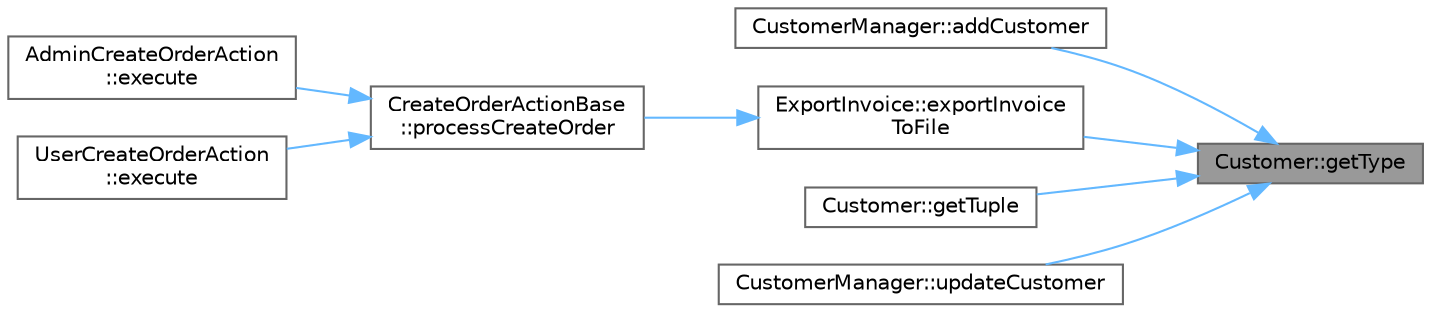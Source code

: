 digraph "Customer::getType"
{
 // LATEX_PDF_SIZE
  bgcolor="transparent";
  edge [fontname=Helvetica,fontsize=10,labelfontname=Helvetica,labelfontsize=10];
  node [fontname=Helvetica,fontsize=10,shape=box,height=0.2,width=0.4];
  rankdir="RL";
  Node1 [id="Node000001",label="Customer::getType",height=0.2,width=0.4,color="gray40", fillcolor="grey60", style="filled", fontcolor="black",tooltip="Lấy loại khách hàng dưới dạng chuỗi."];
  Node1 -> Node2 [id="edge1_Node000001_Node000002",dir="back",color="steelblue1",style="solid",tooltip=" "];
  Node2 [id="Node000002",label="CustomerManager::addCustomer",height=0.2,width=0.4,color="grey40", fillcolor="white", style="filled",URL="$class_customer_manager.html#a82ed10bf7fe5bf0c7b04ae65a99edcd6",tooltip="Thêm một khách hàng mới vào cơ sở dữ liệu."];
  Node1 -> Node3 [id="edge2_Node000001_Node000003",dir="back",color="steelblue1",style="solid",tooltip=" "];
  Node3 [id="Node000003",label="ExportInvoice::exportInvoice\lToFile",height=0.2,width=0.4,color="grey40", fillcolor="white", style="filled",URL="$class_export_invoice.html#adc54f31faaa21f7dc4a9c51ebc6dd173",tooltip="Xuất hóa đơn cho đơn hàng và khách hàng."];
  Node3 -> Node4 [id="edge3_Node000003_Node000004",dir="back",color="steelblue1",style="solid",tooltip=" "];
  Node4 [id="Node000004",label="CreateOrderActionBase\l::processCreateOrder",height=0.2,width=0.4,color="grey40", fillcolor="white", style="filled",URL="$class_create_order_action_base.html#a6550ade5c4ef4620b70e46e31ee7cb24",tooltip="Phương thức xử lý việc tạo đơn hàng cho một khách hàng cụ thể."];
  Node4 -> Node5 [id="edge4_Node000004_Node000005",dir="back",color="steelblue1",style="solid",tooltip=" "];
  Node5 [id="Node000005",label="AdminCreateOrderAction\l::execute",height=0.2,width=0.4,color="grey40", fillcolor="white", style="filled",URL="$class_admin_create_order_action.html#a18315096a71acac2ca2f042ca71b7c12",tooltip="Thực thi hành động tạo đơn hàng mới. Ghi đè phương thức execute từ giao diện IMenuAction."];
  Node4 -> Node6 [id="edge5_Node000004_Node000006",dir="back",color="steelblue1",style="solid",tooltip=" "];
  Node6 [id="Node000006",label="UserCreateOrderAction\l::execute",height=0.2,width=0.4,color="grey40", fillcolor="white", style="filled",URL="$class_user_create_order_action.html#a97e9674fca14af2f2cd99444006e1f49",tooltip="Thực thi hành động tạo đơn hàng mới. Ghi đè phương thức execute từ giao diện IMenuAction."];
  Node1 -> Node7 [id="edge6_Node000001_Node000007",dir="back",color="steelblue1",style="solid",tooltip=" "];
  Node7 [id="Node000007",label="Customer::getTuple",height=0.2,width=0.4,color="grey40", fillcolor="white", style="filled",URL="$class_customer.html#a80f2f906ef77d4ac8832984a73bdf37c",tooltip="Trả về thông tin khách hàng dưới dạng danh sách chuỗi, dùng cho hiển thị hoặc xuất dữ liệu."];
  Node1 -> Node8 [id="edge7_Node000001_Node000008",dir="back",color="steelblue1",style="solid",tooltip=" "];
  Node8 [id="Node000008",label="CustomerManager::updateCustomer",height=0.2,width=0.4,color="grey40", fillcolor="white", style="filled",URL="$class_customer_manager.html#af16d1526b58db4b0753e3c0703e3bc52",tooltip="Cập nhật thông tin của một khách hàng hiện có."];
}
